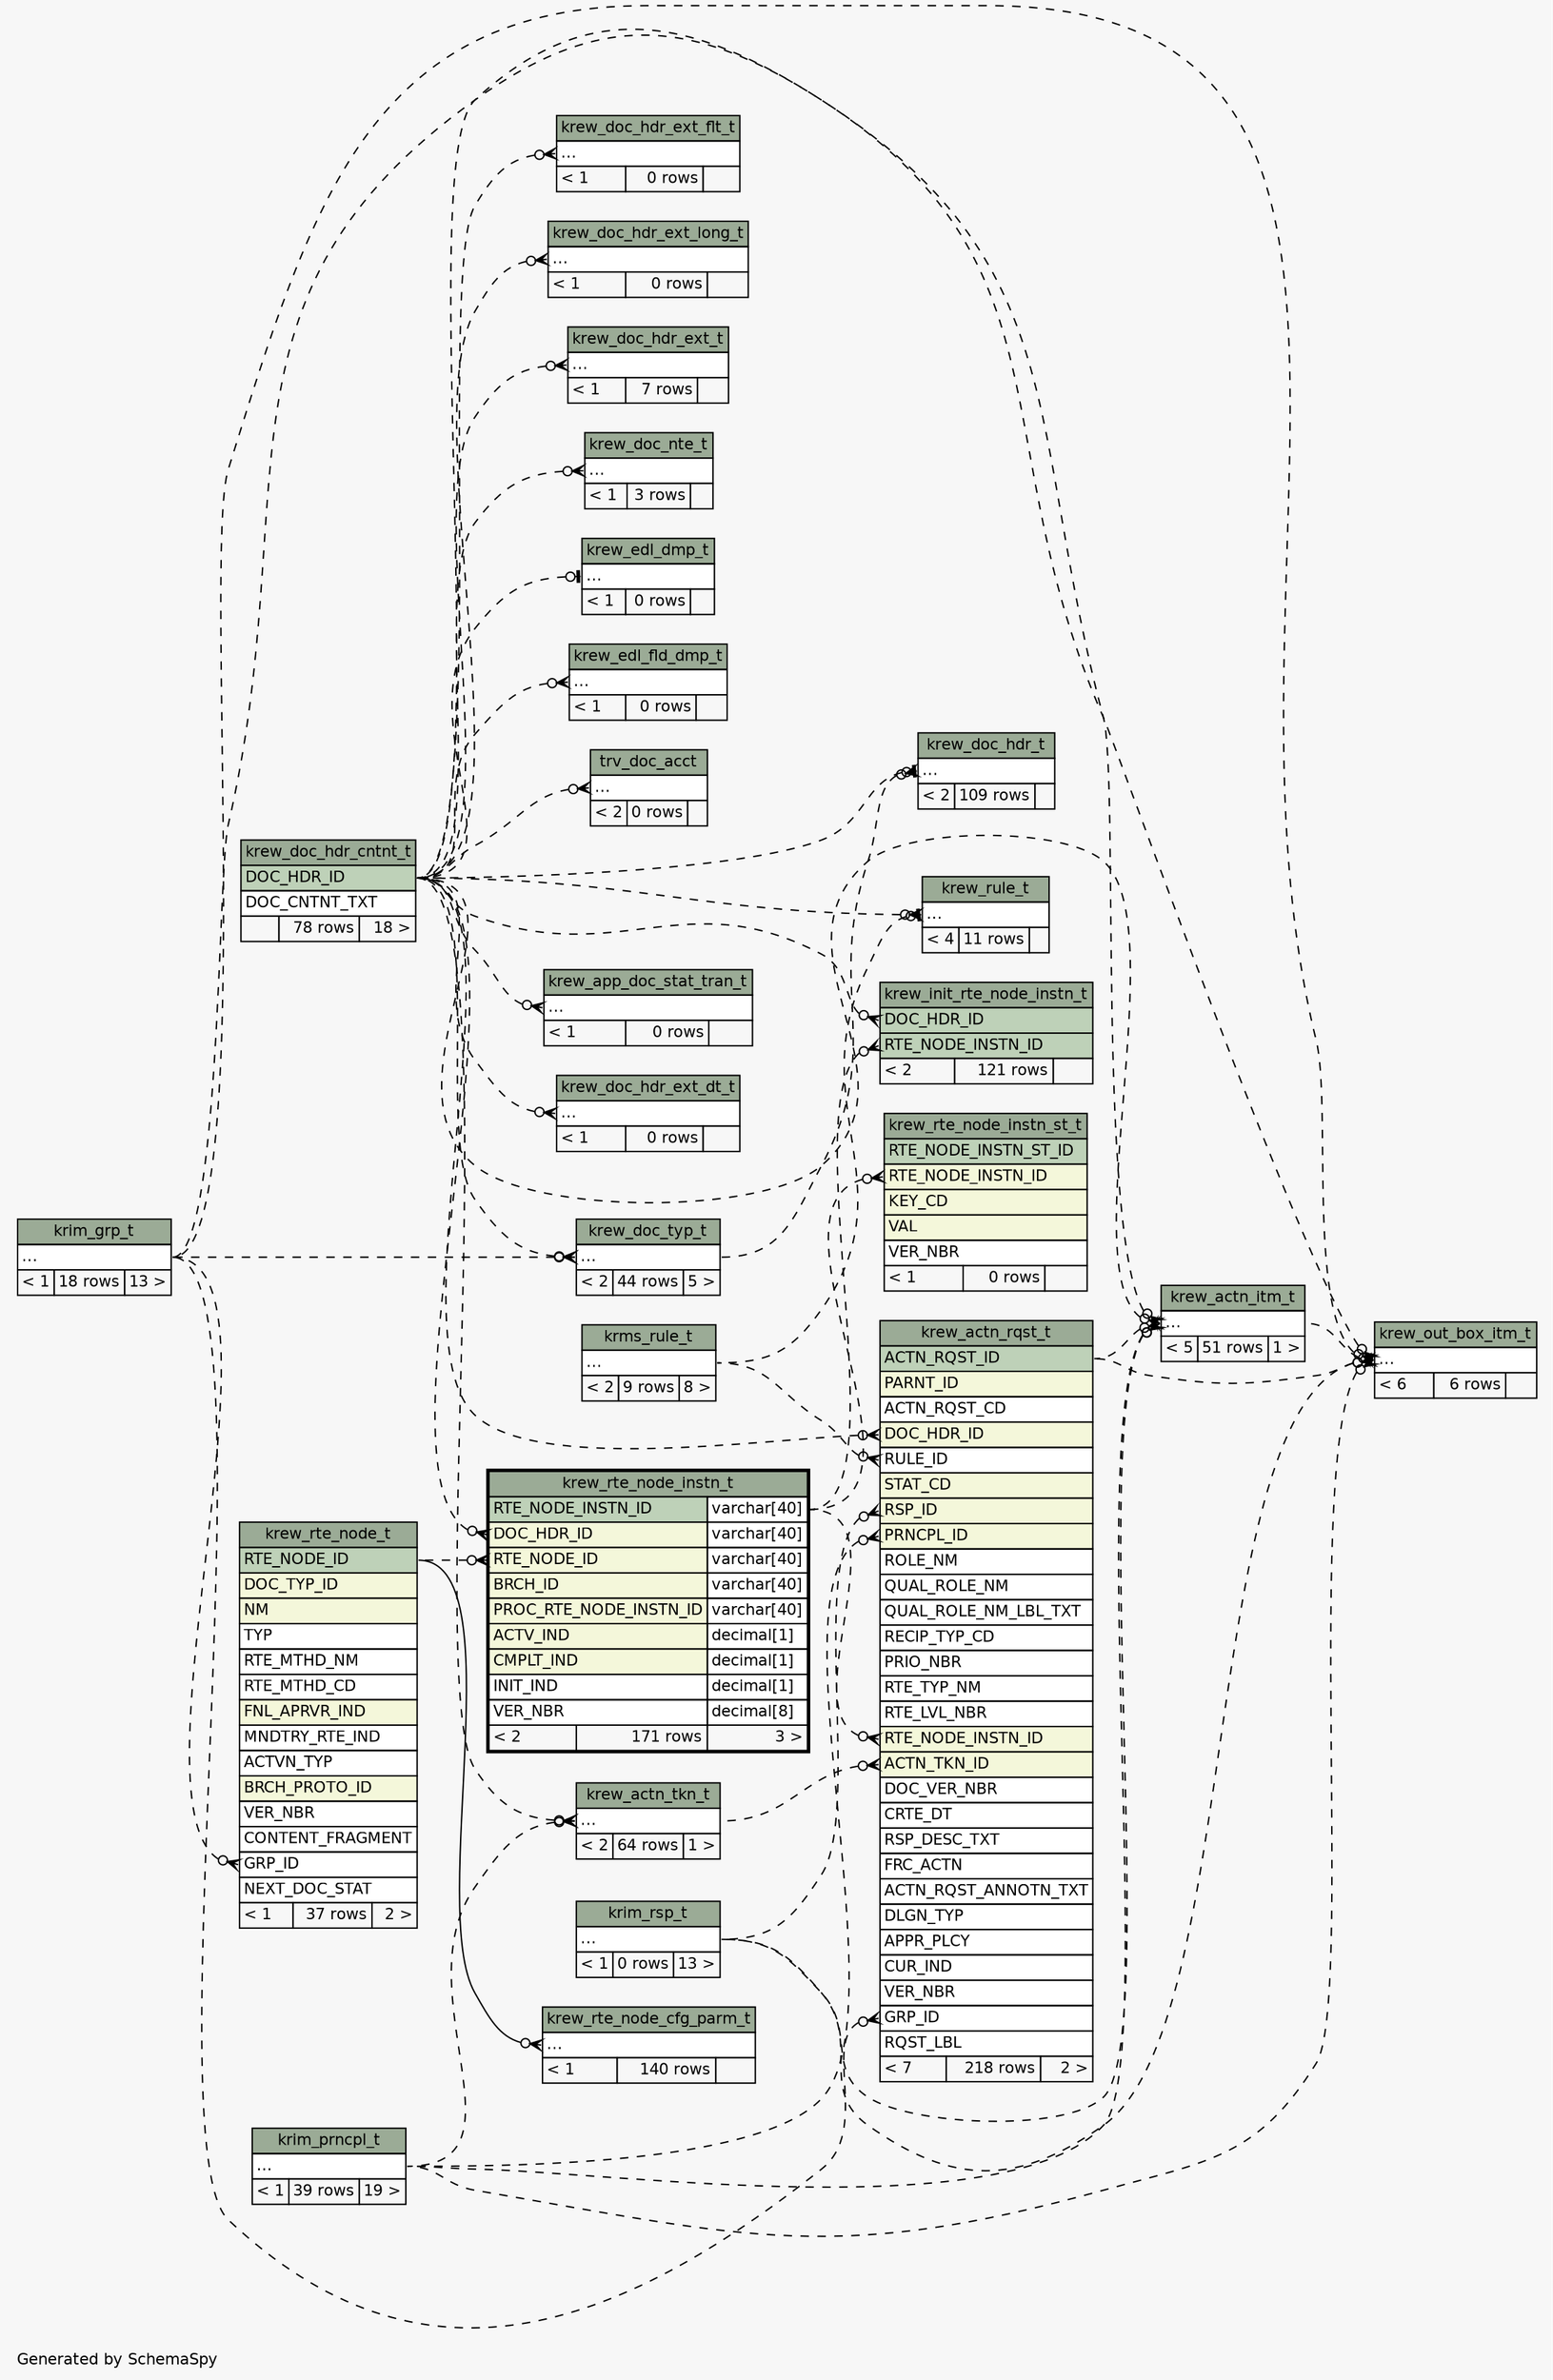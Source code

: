 // dot 2.28.0 on Mac OS X 10.7.2
// SchemaSpy rev 590
digraph "impliedTwoDegreesRelationshipsDiagram" {
  graph [
    rankdir="RL"
    bgcolor="#f7f7f7"
    label="\nGenerated by SchemaSpy"
    labeljust="l"
    nodesep="0.18"
    ranksep="0.46"
    fontname="Helvetica"
    fontsize="11"
  ];
  node [
    fontname="Helvetica"
    fontsize="11"
    shape="plaintext"
  ];
  edge [
    arrowsize="0.8"
  ];
  "krew_actn_itm_t":"elipses":w -> "krew_actn_rqst_t":"ACTN_RQST_ID":e [arrowhead=none dir=back arrowtail=crowodot style=dashed];
  "krew_actn_itm_t":"elipses":w -> "krew_doc_hdr_cntnt_t":"DOC_HDR_ID":e [arrowhead=none dir=back arrowtail=crowodot style=dashed];
  "krew_actn_itm_t":"elipses":w -> "krim_grp_t":"elipses":e [arrowhead=none dir=back arrowtail=crowodot style=dashed];
  "krew_actn_itm_t":"elipses":w -> "krim_prncpl_t":"elipses":e [arrowhead=none dir=back arrowtail=crowodot style=dashed];
  "krew_actn_itm_t":"elipses":w -> "krim_rsp_t":"elipses":e [arrowhead=none dir=back arrowtail=crowodot style=dashed];
  "krew_actn_rqst_t":"ACTN_TKN_ID":w -> "krew_actn_tkn_t":"elipses":e [arrowhead=none dir=back arrowtail=crowodot style=dashed];
  "krew_actn_rqst_t":"DOC_HDR_ID":w -> "krew_doc_hdr_cntnt_t":"DOC_HDR_ID":e [arrowhead=none dir=back arrowtail=crowodot style=dashed];
  "krew_actn_rqst_t":"GRP_ID":w -> "krim_grp_t":"elipses":e [arrowhead=none dir=back arrowtail=crowodot style=dashed];
  "krew_actn_rqst_t":"PRNCPL_ID":w -> "krim_prncpl_t":"elipses":e [arrowhead=none dir=back arrowtail=crowodot style=dashed];
  "krew_actn_rqst_t":"RSP_ID":w -> "krim_rsp_t":"elipses":e [arrowhead=none dir=back arrowtail=crowodot style=dashed];
  "krew_actn_rqst_t":"RTE_NODE_INSTN_ID":w -> "krew_rte_node_instn_t":"RTE_NODE_INSTN_ID.type":e [arrowhead=none dir=back arrowtail=crowodot style=dashed];
  "krew_actn_rqst_t":"RULE_ID":w -> "krms_rule_t":"elipses":e [arrowhead=none dir=back arrowtail=crowodot style=dashed];
  "krew_actn_tkn_t":"elipses":w -> "krew_doc_hdr_cntnt_t":"DOC_HDR_ID":e [arrowhead=none dir=back arrowtail=crowodot style=dashed];
  "krew_actn_tkn_t":"elipses":w -> "krim_prncpl_t":"elipses":e [arrowhead=none dir=back arrowtail=crowodot style=dashed];
  "krew_app_doc_stat_tran_t":"elipses":w -> "krew_doc_hdr_cntnt_t":"DOC_HDR_ID":e [arrowhead=none dir=back arrowtail=crowodot style=dashed];
  "krew_doc_hdr_ext_dt_t":"elipses":w -> "krew_doc_hdr_cntnt_t":"DOC_HDR_ID":e [arrowhead=none dir=back arrowtail=crowodot style=dashed];
  "krew_doc_hdr_ext_flt_t":"elipses":w -> "krew_doc_hdr_cntnt_t":"DOC_HDR_ID":e [arrowhead=none dir=back arrowtail=crowodot style=dashed];
  "krew_doc_hdr_ext_long_t":"elipses":w -> "krew_doc_hdr_cntnt_t":"DOC_HDR_ID":e [arrowhead=none dir=back arrowtail=crowodot style=dashed];
  "krew_doc_hdr_ext_t":"elipses":w -> "krew_doc_hdr_cntnt_t":"DOC_HDR_ID":e [arrowhead=none dir=back arrowtail=crowodot style=dashed];
  "krew_doc_hdr_t":"elipses":w -> "krew_doc_hdr_cntnt_t":"DOC_HDR_ID":e [arrowhead=none dir=back arrowtail=teeodot style=dashed];
  "krew_doc_hdr_t":"elipses":w -> "krew_doc_typ_t":"elipses":e [arrowhead=none dir=back arrowtail=crowodot style=dashed];
  "krew_doc_nte_t":"elipses":w -> "krew_doc_hdr_cntnt_t":"DOC_HDR_ID":e [arrowhead=none dir=back arrowtail=crowodot style=dashed];
  "krew_doc_typ_t":"elipses":w -> "krew_doc_hdr_cntnt_t":"DOC_HDR_ID":e [arrowhead=none dir=back arrowtail=crowodot style=dashed];
  "krew_doc_typ_t":"elipses":w -> "krim_grp_t":"elipses":e [arrowhead=none dir=back arrowtail=crowodot style=dashed];
  "krew_edl_dmp_t":"elipses":w -> "krew_doc_hdr_cntnt_t":"DOC_HDR_ID":e [arrowhead=none dir=back arrowtail=teeodot style=dashed];
  "krew_edl_fld_dmp_t":"elipses":w -> "krew_doc_hdr_cntnt_t":"DOC_HDR_ID":e [arrowhead=none dir=back arrowtail=crowodot style=dashed];
  "krew_init_rte_node_instn_t":"DOC_HDR_ID":w -> "krew_doc_hdr_cntnt_t":"DOC_HDR_ID":e [arrowhead=none dir=back arrowtail=crowodot style=dashed];
  "krew_init_rte_node_instn_t":"RTE_NODE_INSTN_ID":w -> "krew_rte_node_instn_t":"RTE_NODE_INSTN_ID.type":e [arrowhead=none dir=back arrowtail=crowodot style=dashed];
  "krew_out_box_itm_t":"elipses":w -> "krew_actn_itm_t":"elipses":e [arrowhead=none dir=back arrowtail=teeodot style=dashed];
  "krew_out_box_itm_t":"elipses":w -> "krew_actn_rqst_t":"ACTN_RQST_ID":e [arrowhead=none dir=back arrowtail=crowodot style=dashed];
  "krew_out_box_itm_t":"elipses":w -> "krew_doc_hdr_cntnt_t":"DOC_HDR_ID":e [arrowhead=none dir=back arrowtail=crowodot style=dashed];
  "krew_out_box_itm_t":"elipses":w -> "krim_grp_t":"elipses":e [arrowhead=none dir=back arrowtail=crowodot style=dashed];
  "krew_out_box_itm_t":"elipses":w -> "krim_prncpl_t":"elipses":e [arrowhead=none dir=back arrowtail=crowodot style=dashed];
  "krew_out_box_itm_t":"elipses":w -> "krim_rsp_t":"elipses":e [arrowhead=none dir=back arrowtail=crowodot style=dashed];
  "krew_rte_node_cfg_parm_t":"elipses":w -> "krew_rte_node_t":"RTE_NODE_ID":e [arrowhead=none dir=back arrowtail=crowodot];
  "krew_rte_node_instn_st_t":"RTE_NODE_INSTN_ID":w -> "krew_rte_node_instn_t":"RTE_NODE_INSTN_ID.type":e [arrowhead=none dir=back arrowtail=crowodot style=dashed];
  "krew_rte_node_instn_t":"DOC_HDR_ID":w -> "krew_doc_hdr_cntnt_t":"DOC_HDR_ID":e [arrowhead=none dir=back arrowtail=crowodot style=dashed];
  "krew_rte_node_instn_t":"RTE_NODE_ID":w -> "krew_rte_node_t":"RTE_NODE_ID":e [arrowhead=none dir=back arrowtail=crowodot style=dashed];
  "krew_rte_node_t":"GRP_ID":w -> "krim_grp_t":"elipses":e [arrowhead=none dir=back arrowtail=crowodot style=dashed];
  "krew_rule_t":"elipses":w -> "krew_doc_hdr_cntnt_t":"DOC_HDR_ID":e [arrowhead=none dir=back arrowtail=crowodot style=dashed];
  "krew_rule_t":"elipses":w -> "krms_rule_t":"elipses":e [arrowhead=none dir=back arrowtail=teeodot style=dashed];
  "trv_doc_acct":"elipses":w -> "krew_doc_hdr_cntnt_t":"DOC_HDR_ID":e [arrowhead=none dir=back arrowtail=crowodot style=dashed];
  "krew_actn_itm_t" [
    label=<
    <TABLE BORDER="0" CELLBORDER="1" CELLSPACING="0" BGCOLOR="#ffffff">
      <TR><TD COLSPAN="3" BGCOLOR="#9bab96" ALIGN="CENTER">krew_actn_itm_t</TD></TR>
      <TR><TD PORT="elipses" COLSPAN="3" ALIGN="LEFT">...</TD></TR>
      <TR><TD ALIGN="LEFT" BGCOLOR="#f7f7f7">&lt; 5</TD><TD ALIGN="RIGHT" BGCOLOR="#f7f7f7">51 rows</TD><TD ALIGN="RIGHT" BGCOLOR="#f7f7f7">1 &gt;</TD></TR>
    </TABLE>>
    URL="krew_actn_itm_t.html"
    tooltip="krew_actn_itm_t"
  ];
  "krew_actn_rqst_t" [
    label=<
    <TABLE BORDER="0" CELLBORDER="1" CELLSPACING="0" BGCOLOR="#ffffff">
      <TR><TD COLSPAN="3" BGCOLOR="#9bab96" ALIGN="CENTER">krew_actn_rqst_t</TD></TR>
      <TR><TD PORT="ACTN_RQST_ID" COLSPAN="3" BGCOLOR="#bed1b8" ALIGN="LEFT">ACTN_RQST_ID</TD></TR>
      <TR><TD PORT="PARNT_ID" COLSPAN="3" BGCOLOR="#f4f7da" ALIGN="LEFT">PARNT_ID</TD></TR>
      <TR><TD PORT="ACTN_RQST_CD" COLSPAN="3" ALIGN="LEFT">ACTN_RQST_CD</TD></TR>
      <TR><TD PORT="DOC_HDR_ID" COLSPAN="3" BGCOLOR="#f4f7da" ALIGN="LEFT">DOC_HDR_ID</TD></TR>
      <TR><TD PORT="RULE_ID" COLSPAN="3" ALIGN="LEFT">RULE_ID</TD></TR>
      <TR><TD PORT="STAT_CD" COLSPAN="3" BGCOLOR="#f4f7da" ALIGN="LEFT">STAT_CD</TD></TR>
      <TR><TD PORT="RSP_ID" COLSPAN="3" BGCOLOR="#f4f7da" ALIGN="LEFT">RSP_ID</TD></TR>
      <TR><TD PORT="PRNCPL_ID" COLSPAN="3" BGCOLOR="#f4f7da" ALIGN="LEFT">PRNCPL_ID</TD></TR>
      <TR><TD PORT="ROLE_NM" COLSPAN="3" ALIGN="LEFT">ROLE_NM</TD></TR>
      <TR><TD PORT="QUAL_ROLE_NM" COLSPAN="3" ALIGN="LEFT">QUAL_ROLE_NM</TD></TR>
      <TR><TD PORT="QUAL_ROLE_NM_LBL_TXT" COLSPAN="3" ALIGN="LEFT">QUAL_ROLE_NM_LBL_TXT</TD></TR>
      <TR><TD PORT="RECIP_TYP_CD" COLSPAN="3" ALIGN="LEFT">RECIP_TYP_CD</TD></TR>
      <TR><TD PORT="PRIO_NBR" COLSPAN="3" ALIGN="LEFT">PRIO_NBR</TD></TR>
      <TR><TD PORT="RTE_TYP_NM" COLSPAN="3" ALIGN="LEFT">RTE_TYP_NM</TD></TR>
      <TR><TD PORT="RTE_LVL_NBR" COLSPAN="3" ALIGN="LEFT">RTE_LVL_NBR</TD></TR>
      <TR><TD PORT="RTE_NODE_INSTN_ID" COLSPAN="3" BGCOLOR="#f4f7da" ALIGN="LEFT">RTE_NODE_INSTN_ID</TD></TR>
      <TR><TD PORT="ACTN_TKN_ID" COLSPAN="3" BGCOLOR="#f4f7da" ALIGN="LEFT">ACTN_TKN_ID</TD></TR>
      <TR><TD PORT="DOC_VER_NBR" COLSPAN="3" ALIGN="LEFT">DOC_VER_NBR</TD></TR>
      <TR><TD PORT="CRTE_DT" COLSPAN="3" ALIGN="LEFT">CRTE_DT</TD></TR>
      <TR><TD PORT="RSP_DESC_TXT" COLSPAN="3" ALIGN="LEFT">RSP_DESC_TXT</TD></TR>
      <TR><TD PORT="FRC_ACTN" COLSPAN="3" ALIGN="LEFT">FRC_ACTN</TD></TR>
      <TR><TD PORT="ACTN_RQST_ANNOTN_TXT" COLSPAN="3" ALIGN="LEFT">ACTN_RQST_ANNOTN_TXT</TD></TR>
      <TR><TD PORT="DLGN_TYP" COLSPAN="3" ALIGN="LEFT">DLGN_TYP</TD></TR>
      <TR><TD PORT="APPR_PLCY" COLSPAN="3" ALIGN="LEFT">APPR_PLCY</TD></TR>
      <TR><TD PORT="CUR_IND" COLSPAN="3" ALIGN="LEFT">CUR_IND</TD></TR>
      <TR><TD PORT="VER_NBR" COLSPAN="3" ALIGN="LEFT">VER_NBR</TD></TR>
      <TR><TD PORT="GRP_ID" COLSPAN="3" ALIGN="LEFT">GRP_ID</TD></TR>
      <TR><TD PORT="RQST_LBL" COLSPAN="3" ALIGN="LEFT">RQST_LBL</TD></TR>
      <TR><TD ALIGN="LEFT" BGCOLOR="#f7f7f7">&lt; 7</TD><TD ALIGN="RIGHT" BGCOLOR="#f7f7f7">218 rows</TD><TD ALIGN="RIGHT" BGCOLOR="#f7f7f7">2 &gt;</TD></TR>
    </TABLE>>
    URL="krew_actn_rqst_t.html"
    tooltip="krew_actn_rqst_t"
  ];
  "krew_actn_tkn_t" [
    label=<
    <TABLE BORDER="0" CELLBORDER="1" CELLSPACING="0" BGCOLOR="#ffffff">
      <TR><TD COLSPAN="3" BGCOLOR="#9bab96" ALIGN="CENTER">krew_actn_tkn_t</TD></TR>
      <TR><TD PORT="elipses" COLSPAN="3" ALIGN="LEFT">...</TD></TR>
      <TR><TD ALIGN="LEFT" BGCOLOR="#f7f7f7">&lt; 2</TD><TD ALIGN="RIGHT" BGCOLOR="#f7f7f7">64 rows</TD><TD ALIGN="RIGHT" BGCOLOR="#f7f7f7">1 &gt;</TD></TR>
    </TABLE>>
    URL="krew_actn_tkn_t.html"
    tooltip="krew_actn_tkn_t"
  ];
  "krew_app_doc_stat_tran_t" [
    label=<
    <TABLE BORDER="0" CELLBORDER="1" CELLSPACING="0" BGCOLOR="#ffffff">
      <TR><TD COLSPAN="3" BGCOLOR="#9bab96" ALIGN="CENTER">krew_app_doc_stat_tran_t</TD></TR>
      <TR><TD PORT="elipses" COLSPAN="3" ALIGN="LEFT">...</TD></TR>
      <TR><TD ALIGN="LEFT" BGCOLOR="#f7f7f7">&lt; 1</TD><TD ALIGN="RIGHT" BGCOLOR="#f7f7f7">0 rows</TD><TD ALIGN="RIGHT" BGCOLOR="#f7f7f7">  </TD></TR>
    </TABLE>>
    URL="krew_app_doc_stat_tran_t.html"
    tooltip="krew_app_doc_stat_tran_t"
  ];
  "krew_doc_hdr_cntnt_t" [
    label=<
    <TABLE BORDER="0" CELLBORDER="1" CELLSPACING="0" BGCOLOR="#ffffff">
      <TR><TD COLSPAN="3" BGCOLOR="#9bab96" ALIGN="CENTER">krew_doc_hdr_cntnt_t</TD></TR>
      <TR><TD PORT="DOC_HDR_ID" COLSPAN="3" BGCOLOR="#bed1b8" ALIGN="LEFT">DOC_HDR_ID</TD></TR>
      <TR><TD PORT="DOC_CNTNT_TXT" COLSPAN="3" ALIGN="LEFT">DOC_CNTNT_TXT</TD></TR>
      <TR><TD ALIGN="LEFT" BGCOLOR="#f7f7f7">  </TD><TD ALIGN="RIGHT" BGCOLOR="#f7f7f7">78 rows</TD><TD ALIGN="RIGHT" BGCOLOR="#f7f7f7">18 &gt;</TD></TR>
    </TABLE>>
    URL="krew_doc_hdr_cntnt_t.html"
    tooltip="krew_doc_hdr_cntnt_t"
  ];
  "krew_doc_hdr_ext_dt_t" [
    label=<
    <TABLE BORDER="0" CELLBORDER="1" CELLSPACING="0" BGCOLOR="#ffffff">
      <TR><TD COLSPAN="3" BGCOLOR="#9bab96" ALIGN="CENTER">krew_doc_hdr_ext_dt_t</TD></TR>
      <TR><TD PORT="elipses" COLSPAN="3" ALIGN="LEFT">...</TD></TR>
      <TR><TD ALIGN="LEFT" BGCOLOR="#f7f7f7">&lt; 1</TD><TD ALIGN="RIGHT" BGCOLOR="#f7f7f7">0 rows</TD><TD ALIGN="RIGHT" BGCOLOR="#f7f7f7">  </TD></TR>
    </TABLE>>
    URL="krew_doc_hdr_ext_dt_t.html"
    tooltip="krew_doc_hdr_ext_dt_t"
  ];
  "krew_doc_hdr_ext_flt_t" [
    label=<
    <TABLE BORDER="0" CELLBORDER="1" CELLSPACING="0" BGCOLOR="#ffffff">
      <TR><TD COLSPAN="3" BGCOLOR="#9bab96" ALIGN="CENTER">krew_doc_hdr_ext_flt_t</TD></TR>
      <TR><TD PORT="elipses" COLSPAN="3" ALIGN="LEFT">...</TD></TR>
      <TR><TD ALIGN="LEFT" BGCOLOR="#f7f7f7">&lt; 1</TD><TD ALIGN="RIGHT" BGCOLOR="#f7f7f7">0 rows</TD><TD ALIGN="RIGHT" BGCOLOR="#f7f7f7">  </TD></TR>
    </TABLE>>
    URL="krew_doc_hdr_ext_flt_t.html"
    tooltip="krew_doc_hdr_ext_flt_t"
  ];
  "krew_doc_hdr_ext_long_t" [
    label=<
    <TABLE BORDER="0" CELLBORDER="1" CELLSPACING="0" BGCOLOR="#ffffff">
      <TR><TD COLSPAN="3" BGCOLOR="#9bab96" ALIGN="CENTER">krew_doc_hdr_ext_long_t</TD></TR>
      <TR><TD PORT="elipses" COLSPAN="3" ALIGN="LEFT">...</TD></TR>
      <TR><TD ALIGN="LEFT" BGCOLOR="#f7f7f7">&lt; 1</TD><TD ALIGN="RIGHT" BGCOLOR="#f7f7f7">0 rows</TD><TD ALIGN="RIGHT" BGCOLOR="#f7f7f7">  </TD></TR>
    </TABLE>>
    URL="krew_doc_hdr_ext_long_t.html"
    tooltip="krew_doc_hdr_ext_long_t"
  ];
  "krew_doc_hdr_ext_t" [
    label=<
    <TABLE BORDER="0" CELLBORDER="1" CELLSPACING="0" BGCOLOR="#ffffff">
      <TR><TD COLSPAN="3" BGCOLOR="#9bab96" ALIGN="CENTER">krew_doc_hdr_ext_t</TD></TR>
      <TR><TD PORT="elipses" COLSPAN="3" ALIGN="LEFT">...</TD></TR>
      <TR><TD ALIGN="LEFT" BGCOLOR="#f7f7f7">&lt; 1</TD><TD ALIGN="RIGHT" BGCOLOR="#f7f7f7">7 rows</TD><TD ALIGN="RIGHT" BGCOLOR="#f7f7f7">  </TD></TR>
    </TABLE>>
    URL="krew_doc_hdr_ext_t.html"
    tooltip="krew_doc_hdr_ext_t"
  ];
  "krew_doc_hdr_t" [
    label=<
    <TABLE BORDER="0" CELLBORDER="1" CELLSPACING="0" BGCOLOR="#ffffff">
      <TR><TD COLSPAN="3" BGCOLOR="#9bab96" ALIGN="CENTER">krew_doc_hdr_t</TD></TR>
      <TR><TD PORT="elipses" COLSPAN="3" ALIGN="LEFT">...</TD></TR>
      <TR><TD ALIGN="LEFT" BGCOLOR="#f7f7f7">&lt; 2</TD><TD ALIGN="RIGHT" BGCOLOR="#f7f7f7">109 rows</TD><TD ALIGN="RIGHT" BGCOLOR="#f7f7f7">  </TD></TR>
    </TABLE>>
    URL="krew_doc_hdr_t.html"
    tooltip="krew_doc_hdr_t"
  ];
  "krew_doc_nte_t" [
    label=<
    <TABLE BORDER="0" CELLBORDER="1" CELLSPACING="0" BGCOLOR="#ffffff">
      <TR><TD COLSPAN="3" BGCOLOR="#9bab96" ALIGN="CENTER">krew_doc_nte_t</TD></TR>
      <TR><TD PORT="elipses" COLSPAN="3" ALIGN="LEFT">...</TD></TR>
      <TR><TD ALIGN="LEFT" BGCOLOR="#f7f7f7">&lt; 1</TD><TD ALIGN="RIGHT" BGCOLOR="#f7f7f7">3 rows</TD><TD ALIGN="RIGHT" BGCOLOR="#f7f7f7">  </TD></TR>
    </TABLE>>
    URL="krew_doc_nte_t.html"
    tooltip="krew_doc_nte_t"
  ];
  "krew_doc_typ_t" [
    label=<
    <TABLE BORDER="0" CELLBORDER="1" CELLSPACING="0" BGCOLOR="#ffffff">
      <TR><TD COLSPAN="3" BGCOLOR="#9bab96" ALIGN="CENTER">krew_doc_typ_t</TD></TR>
      <TR><TD PORT="elipses" COLSPAN="3" ALIGN="LEFT">...</TD></TR>
      <TR><TD ALIGN="LEFT" BGCOLOR="#f7f7f7">&lt; 2</TD><TD ALIGN="RIGHT" BGCOLOR="#f7f7f7">44 rows</TD><TD ALIGN="RIGHT" BGCOLOR="#f7f7f7">5 &gt;</TD></TR>
    </TABLE>>
    URL="krew_doc_typ_t.html"
    tooltip="krew_doc_typ_t"
  ];
  "krew_edl_dmp_t" [
    label=<
    <TABLE BORDER="0" CELLBORDER="1" CELLSPACING="0" BGCOLOR="#ffffff">
      <TR><TD COLSPAN="3" BGCOLOR="#9bab96" ALIGN="CENTER">krew_edl_dmp_t</TD></TR>
      <TR><TD PORT="elipses" COLSPAN="3" ALIGN="LEFT">...</TD></TR>
      <TR><TD ALIGN="LEFT" BGCOLOR="#f7f7f7">&lt; 1</TD><TD ALIGN="RIGHT" BGCOLOR="#f7f7f7">0 rows</TD><TD ALIGN="RIGHT" BGCOLOR="#f7f7f7">  </TD></TR>
    </TABLE>>
    URL="krew_edl_dmp_t.html"
    tooltip="krew_edl_dmp_t"
  ];
  "krew_edl_fld_dmp_t" [
    label=<
    <TABLE BORDER="0" CELLBORDER="1" CELLSPACING="0" BGCOLOR="#ffffff">
      <TR><TD COLSPAN="3" BGCOLOR="#9bab96" ALIGN="CENTER">krew_edl_fld_dmp_t</TD></TR>
      <TR><TD PORT="elipses" COLSPAN="3" ALIGN="LEFT">...</TD></TR>
      <TR><TD ALIGN="LEFT" BGCOLOR="#f7f7f7">&lt; 1</TD><TD ALIGN="RIGHT" BGCOLOR="#f7f7f7">0 rows</TD><TD ALIGN="RIGHT" BGCOLOR="#f7f7f7">  </TD></TR>
    </TABLE>>
    URL="krew_edl_fld_dmp_t.html"
    tooltip="krew_edl_fld_dmp_t"
  ];
  "krew_init_rte_node_instn_t" [
    label=<
    <TABLE BORDER="0" CELLBORDER="1" CELLSPACING="0" BGCOLOR="#ffffff">
      <TR><TD COLSPAN="3" BGCOLOR="#9bab96" ALIGN="CENTER">krew_init_rte_node_instn_t</TD></TR>
      <TR><TD PORT="DOC_HDR_ID" COLSPAN="3" BGCOLOR="#bed1b8" ALIGN="LEFT">DOC_HDR_ID</TD></TR>
      <TR><TD PORT="RTE_NODE_INSTN_ID" COLSPAN="3" BGCOLOR="#bed1b8" ALIGN="LEFT">RTE_NODE_INSTN_ID</TD></TR>
      <TR><TD ALIGN="LEFT" BGCOLOR="#f7f7f7">&lt; 2</TD><TD ALIGN="RIGHT" BGCOLOR="#f7f7f7">121 rows</TD><TD ALIGN="RIGHT" BGCOLOR="#f7f7f7">  </TD></TR>
    </TABLE>>
    URL="krew_init_rte_node_instn_t.html"
    tooltip="krew_init_rte_node_instn_t"
  ];
  "krew_out_box_itm_t" [
    label=<
    <TABLE BORDER="0" CELLBORDER="1" CELLSPACING="0" BGCOLOR="#ffffff">
      <TR><TD COLSPAN="3" BGCOLOR="#9bab96" ALIGN="CENTER">krew_out_box_itm_t</TD></TR>
      <TR><TD PORT="elipses" COLSPAN="3" ALIGN="LEFT">...</TD></TR>
      <TR><TD ALIGN="LEFT" BGCOLOR="#f7f7f7">&lt; 6</TD><TD ALIGN="RIGHT" BGCOLOR="#f7f7f7">6 rows</TD><TD ALIGN="RIGHT" BGCOLOR="#f7f7f7">  </TD></TR>
    </TABLE>>
    URL="krew_out_box_itm_t.html"
    tooltip="krew_out_box_itm_t"
  ];
  "krew_rte_node_cfg_parm_t" [
    label=<
    <TABLE BORDER="0" CELLBORDER="1" CELLSPACING="0" BGCOLOR="#ffffff">
      <TR><TD COLSPAN="3" BGCOLOR="#9bab96" ALIGN="CENTER">krew_rte_node_cfg_parm_t</TD></TR>
      <TR><TD PORT="elipses" COLSPAN="3" ALIGN="LEFT">...</TD></TR>
      <TR><TD ALIGN="LEFT" BGCOLOR="#f7f7f7">&lt; 1</TD><TD ALIGN="RIGHT" BGCOLOR="#f7f7f7">140 rows</TD><TD ALIGN="RIGHT" BGCOLOR="#f7f7f7">  </TD></TR>
    </TABLE>>
    URL="krew_rte_node_cfg_parm_t.html"
    tooltip="krew_rte_node_cfg_parm_t"
  ];
  "krew_rte_node_instn_st_t" [
    label=<
    <TABLE BORDER="0" CELLBORDER="1" CELLSPACING="0" BGCOLOR="#ffffff">
      <TR><TD COLSPAN="3" BGCOLOR="#9bab96" ALIGN="CENTER">krew_rte_node_instn_st_t</TD></TR>
      <TR><TD PORT="RTE_NODE_INSTN_ST_ID" COLSPAN="3" BGCOLOR="#bed1b8" ALIGN="LEFT">RTE_NODE_INSTN_ST_ID</TD></TR>
      <TR><TD PORT="RTE_NODE_INSTN_ID" COLSPAN="3" BGCOLOR="#f4f7da" ALIGN="LEFT">RTE_NODE_INSTN_ID</TD></TR>
      <TR><TD PORT="KEY_CD" COLSPAN="3" BGCOLOR="#f4f7da" ALIGN="LEFT">KEY_CD</TD></TR>
      <TR><TD PORT="VAL" COLSPAN="3" BGCOLOR="#f4f7da" ALIGN="LEFT">VAL</TD></TR>
      <TR><TD PORT="VER_NBR" COLSPAN="3" ALIGN="LEFT">VER_NBR</TD></TR>
      <TR><TD ALIGN="LEFT" BGCOLOR="#f7f7f7">&lt; 1</TD><TD ALIGN="RIGHT" BGCOLOR="#f7f7f7">0 rows</TD><TD ALIGN="RIGHT" BGCOLOR="#f7f7f7">  </TD></TR>
    </TABLE>>
    URL="krew_rte_node_instn_st_t.html"
    tooltip="krew_rte_node_instn_st_t"
  ];
  "krew_rte_node_instn_t" [
    label=<
    <TABLE BORDER="2" CELLBORDER="1" CELLSPACING="0" BGCOLOR="#ffffff">
      <TR><TD COLSPAN="3" BGCOLOR="#9bab96" ALIGN="CENTER">krew_rte_node_instn_t</TD></TR>
      <TR><TD PORT="RTE_NODE_INSTN_ID" COLSPAN="2" BGCOLOR="#bed1b8" ALIGN="LEFT">RTE_NODE_INSTN_ID</TD><TD PORT="RTE_NODE_INSTN_ID.type" ALIGN="LEFT">varchar[40]</TD></TR>
      <TR><TD PORT="DOC_HDR_ID" COLSPAN="2" BGCOLOR="#f4f7da" ALIGN="LEFT">DOC_HDR_ID</TD><TD PORT="DOC_HDR_ID.type" ALIGN="LEFT">varchar[40]</TD></TR>
      <TR><TD PORT="RTE_NODE_ID" COLSPAN="2" BGCOLOR="#f4f7da" ALIGN="LEFT">RTE_NODE_ID</TD><TD PORT="RTE_NODE_ID.type" ALIGN="LEFT">varchar[40]</TD></TR>
      <TR><TD PORT="BRCH_ID" COLSPAN="2" BGCOLOR="#f4f7da" ALIGN="LEFT">BRCH_ID</TD><TD PORT="BRCH_ID.type" ALIGN="LEFT">varchar[40]</TD></TR>
      <TR><TD PORT="PROC_RTE_NODE_INSTN_ID" COLSPAN="2" BGCOLOR="#f4f7da" ALIGN="LEFT">PROC_RTE_NODE_INSTN_ID</TD><TD PORT="PROC_RTE_NODE_INSTN_ID.type" ALIGN="LEFT">varchar[40]</TD></TR>
      <TR><TD PORT="ACTV_IND" COLSPAN="2" BGCOLOR="#f4f7da" ALIGN="LEFT">ACTV_IND</TD><TD PORT="ACTV_IND.type" ALIGN="LEFT">decimal[1]</TD></TR>
      <TR><TD PORT="CMPLT_IND" COLSPAN="2" BGCOLOR="#f4f7da" ALIGN="LEFT">CMPLT_IND</TD><TD PORT="CMPLT_IND.type" ALIGN="LEFT">decimal[1]</TD></TR>
      <TR><TD PORT="INIT_IND" COLSPAN="2" ALIGN="LEFT">INIT_IND</TD><TD PORT="INIT_IND.type" ALIGN="LEFT">decimal[1]</TD></TR>
      <TR><TD PORT="VER_NBR" COLSPAN="2" ALIGN="LEFT">VER_NBR</TD><TD PORT="VER_NBR.type" ALIGN="LEFT">decimal[8]</TD></TR>
      <TR><TD ALIGN="LEFT" BGCOLOR="#f7f7f7">&lt; 2</TD><TD ALIGN="RIGHT" BGCOLOR="#f7f7f7">171 rows</TD><TD ALIGN="RIGHT" BGCOLOR="#f7f7f7">3 &gt;</TD></TR>
    </TABLE>>
    URL="krew_rte_node_instn_t.html"
    tooltip="krew_rte_node_instn_t"
  ];
  "krew_rte_node_t" [
    label=<
    <TABLE BORDER="0" CELLBORDER="1" CELLSPACING="0" BGCOLOR="#ffffff">
      <TR><TD COLSPAN="3" BGCOLOR="#9bab96" ALIGN="CENTER">krew_rte_node_t</TD></TR>
      <TR><TD PORT="RTE_NODE_ID" COLSPAN="3" BGCOLOR="#bed1b8" ALIGN="LEFT">RTE_NODE_ID</TD></TR>
      <TR><TD PORT="DOC_TYP_ID" COLSPAN="3" BGCOLOR="#f4f7da" ALIGN="LEFT">DOC_TYP_ID</TD></TR>
      <TR><TD PORT="NM" COLSPAN="3" BGCOLOR="#f4f7da" ALIGN="LEFT">NM</TD></TR>
      <TR><TD PORT="TYP" COLSPAN="3" ALIGN="LEFT">TYP</TD></TR>
      <TR><TD PORT="RTE_MTHD_NM" COLSPAN="3" ALIGN="LEFT">RTE_MTHD_NM</TD></TR>
      <TR><TD PORT="RTE_MTHD_CD" COLSPAN="3" ALIGN="LEFT">RTE_MTHD_CD</TD></TR>
      <TR><TD PORT="FNL_APRVR_IND" COLSPAN="3" BGCOLOR="#f4f7da" ALIGN="LEFT">FNL_APRVR_IND</TD></TR>
      <TR><TD PORT="MNDTRY_RTE_IND" COLSPAN="3" ALIGN="LEFT">MNDTRY_RTE_IND</TD></TR>
      <TR><TD PORT="ACTVN_TYP" COLSPAN="3" ALIGN="LEFT">ACTVN_TYP</TD></TR>
      <TR><TD PORT="BRCH_PROTO_ID" COLSPAN="3" BGCOLOR="#f4f7da" ALIGN="LEFT">BRCH_PROTO_ID</TD></TR>
      <TR><TD PORT="VER_NBR" COLSPAN="3" ALIGN="LEFT">VER_NBR</TD></TR>
      <TR><TD PORT="CONTENT_FRAGMENT" COLSPAN="3" ALIGN="LEFT">CONTENT_FRAGMENT</TD></TR>
      <TR><TD PORT="GRP_ID" COLSPAN="3" ALIGN="LEFT">GRP_ID</TD></TR>
      <TR><TD PORT="NEXT_DOC_STAT" COLSPAN="3" ALIGN="LEFT">NEXT_DOC_STAT</TD></TR>
      <TR><TD ALIGN="LEFT" BGCOLOR="#f7f7f7">&lt; 1</TD><TD ALIGN="RIGHT" BGCOLOR="#f7f7f7">37 rows</TD><TD ALIGN="RIGHT" BGCOLOR="#f7f7f7">2 &gt;</TD></TR>
    </TABLE>>
    URL="krew_rte_node_t.html"
    tooltip="krew_rte_node_t"
  ];
  "krew_rule_t" [
    label=<
    <TABLE BORDER="0" CELLBORDER="1" CELLSPACING="0" BGCOLOR="#ffffff">
      <TR><TD COLSPAN="3" BGCOLOR="#9bab96" ALIGN="CENTER">krew_rule_t</TD></TR>
      <TR><TD PORT="elipses" COLSPAN="3" ALIGN="LEFT">...</TD></TR>
      <TR><TD ALIGN="LEFT" BGCOLOR="#f7f7f7">&lt; 4</TD><TD ALIGN="RIGHT" BGCOLOR="#f7f7f7">11 rows</TD><TD ALIGN="RIGHT" BGCOLOR="#f7f7f7">  </TD></TR>
    </TABLE>>
    URL="krew_rule_t.html"
    tooltip="krew_rule_t"
  ];
  "krim_grp_t" [
    label=<
    <TABLE BORDER="0" CELLBORDER="1" CELLSPACING="0" BGCOLOR="#ffffff">
      <TR><TD COLSPAN="3" BGCOLOR="#9bab96" ALIGN="CENTER">krim_grp_t</TD></TR>
      <TR><TD PORT="elipses" COLSPAN="3" ALIGN="LEFT">...</TD></TR>
      <TR><TD ALIGN="LEFT" BGCOLOR="#f7f7f7">&lt; 1</TD><TD ALIGN="RIGHT" BGCOLOR="#f7f7f7">18 rows</TD><TD ALIGN="RIGHT" BGCOLOR="#f7f7f7">13 &gt;</TD></TR>
    </TABLE>>
    URL="krim_grp_t.html"
    tooltip="krim_grp_t"
  ];
  "krim_prncpl_t" [
    label=<
    <TABLE BORDER="0" CELLBORDER="1" CELLSPACING="0" BGCOLOR="#ffffff">
      <TR><TD COLSPAN="3" BGCOLOR="#9bab96" ALIGN="CENTER">krim_prncpl_t</TD></TR>
      <TR><TD PORT="elipses" COLSPAN="3" ALIGN="LEFT">...</TD></TR>
      <TR><TD ALIGN="LEFT" BGCOLOR="#f7f7f7">&lt; 1</TD><TD ALIGN="RIGHT" BGCOLOR="#f7f7f7">39 rows</TD><TD ALIGN="RIGHT" BGCOLOR="#f7f7f7">19 &gt;</TD></TR>
    </TABLE>>
    URL="krim_prncpl_t.html"
    tooltip="krim_prncpl_t"
  ];
  "krim_rsp_t" [
    label=<
    <TABLE BORDER="0" CELLBORDER="1" CELLSPACING="0" BGCOLOR="#ffffff">
      <TR><TD COLSPAN="3" BGCOLOR="#9bab96" ALIGN="CENTER">krim_rsp_t</TD></TR>
      <TR><TD PORT="elipses" COLSPAN="3" ALIGN="LEFT">...</TD></TR>
      <TR><TD ALIGN="LEFT" BGCOLOR="#f7f7f7">&lt; 1</TD><TD ALIGN="RIGHT" BGCOLOR="#f7f7f7">0 rows</TD><TD ALIGN="RIGHT" BGCOLOR="#f7f7f7">13 &gt;</TD></TR>
    </TABLE>>
    URL="krim_rsp_t.html"
    tooltip="krim_rsp_t"
  ];
  "krms_rule_t" [
    label=<
    <TABLE BORDER="0" CELLBORDER="1" CELLSPACING="0" BGCOLOR="#ffffff">
      <TR><TD COLSPAN="3" BGCOLOR="#9bab96" ALIGN="CENTER">krms_rule_t</TD></TR>
      <TR><TD PORT="elipses" COLSPAN="3" ALIGN="LEFT">...</TD></TR>
      <TR><TD ALIGN="LEFT" BGCOLOR="#f7f7f7">&lt; 2</TD><TD ALIGN="RIGHT" BGCOLOR="#f7f7f7">9 rows</TD><TD ALIGN="RIGHT" BGCOLOR="#f7f7f7">8 &gt;</TD></TR>
    </TABLE>>
    URL="krms_rule_t.html"
    tooltip="krms_rule_t"
  ];
  "trv_doc_acct" [
    label=<
    <TABLE BORDER="0" CELLBORDER="1" CELLSPACING="0" BGCOLOR="#ffffff">
      <TR><TD COLSPAN="3" BGCOLOR="#9bab96" ALIGN="CENTER">trv_doc_acct</TD></TR>
      <TR><TD PORT="elipses" COLSPAN="3" ALIGN="LEFT">...</TD></TR>
      <TR><TD ALIGN="LEFT" BGCOLOR="#f7f7f7">&lt; 2</TD><TD ALIGN="RIGHT" BGCOLOR="#f7f7f7">0 rows</TD><TD ALIGN="RIGHT" BGCOLOR="#f7f7f7">  </TD></TR>
    </TABLE>>
    URL="trv_doc_acct.html"
    tooltip="trv_doc_acct"
  ];
}
